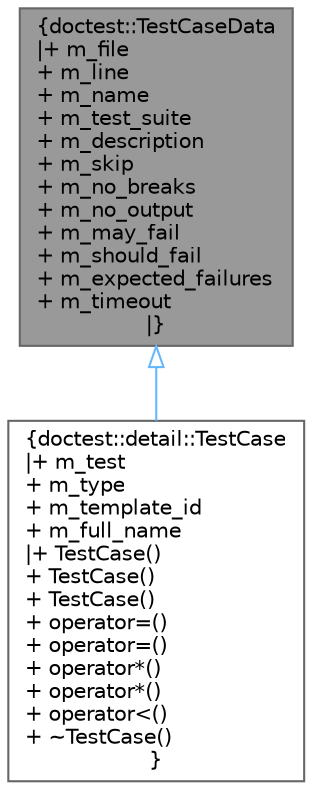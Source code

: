 digraph "doctest::TestCaseData"
{
 // LATEX_PDF_SIZE
  bgcolor="transparent";
  edge [fontname=Helvetica,fontsize=10,labelfontname=Helvetica,labelfontsize=10];
  node [fontname=Helvetica,fontsize=10,shape=box,height=0.2,width=0.4];
  Node1 [label="{doctest::TestCaseData\n|+ m_file\l+ m_line\l+ m_name\l+ m_test_suite\l+ m_description\l+ m_skip\l+ m_no_breaks\l+ m_no_output\l+ m_may_fail\l+ m_should_fail\l+ m_expected_failures\l+ m_timeout\l|}",height=0.2,width=0.4,color="gray40", fillcolor="grey60", style="filled", fontcolor="black",tooltip=" "];
  Node1 -> Node2 [dir="back",color="steelblue1",style="solid",arrowtail="onormal"];
  Node2 [label="{doctest::detail::TestCase\n|+ m_test\l+ m_type\l+ m_template_id\l+ m_full_name\l|+ TestCase()\l+ TestCase()\l+ TestCase()\l+ operator=()\l+ operator=()\l+ operator*()\l+ operator*()\l+ operator\<()\l+ ~TestCase()\l}",height=0.2,width=0.4,color="gray40", fillcolor="white", style="filled",URL="$structdoctest_1_1detail_1_1_test_case.html",tooltip=" "];
}
